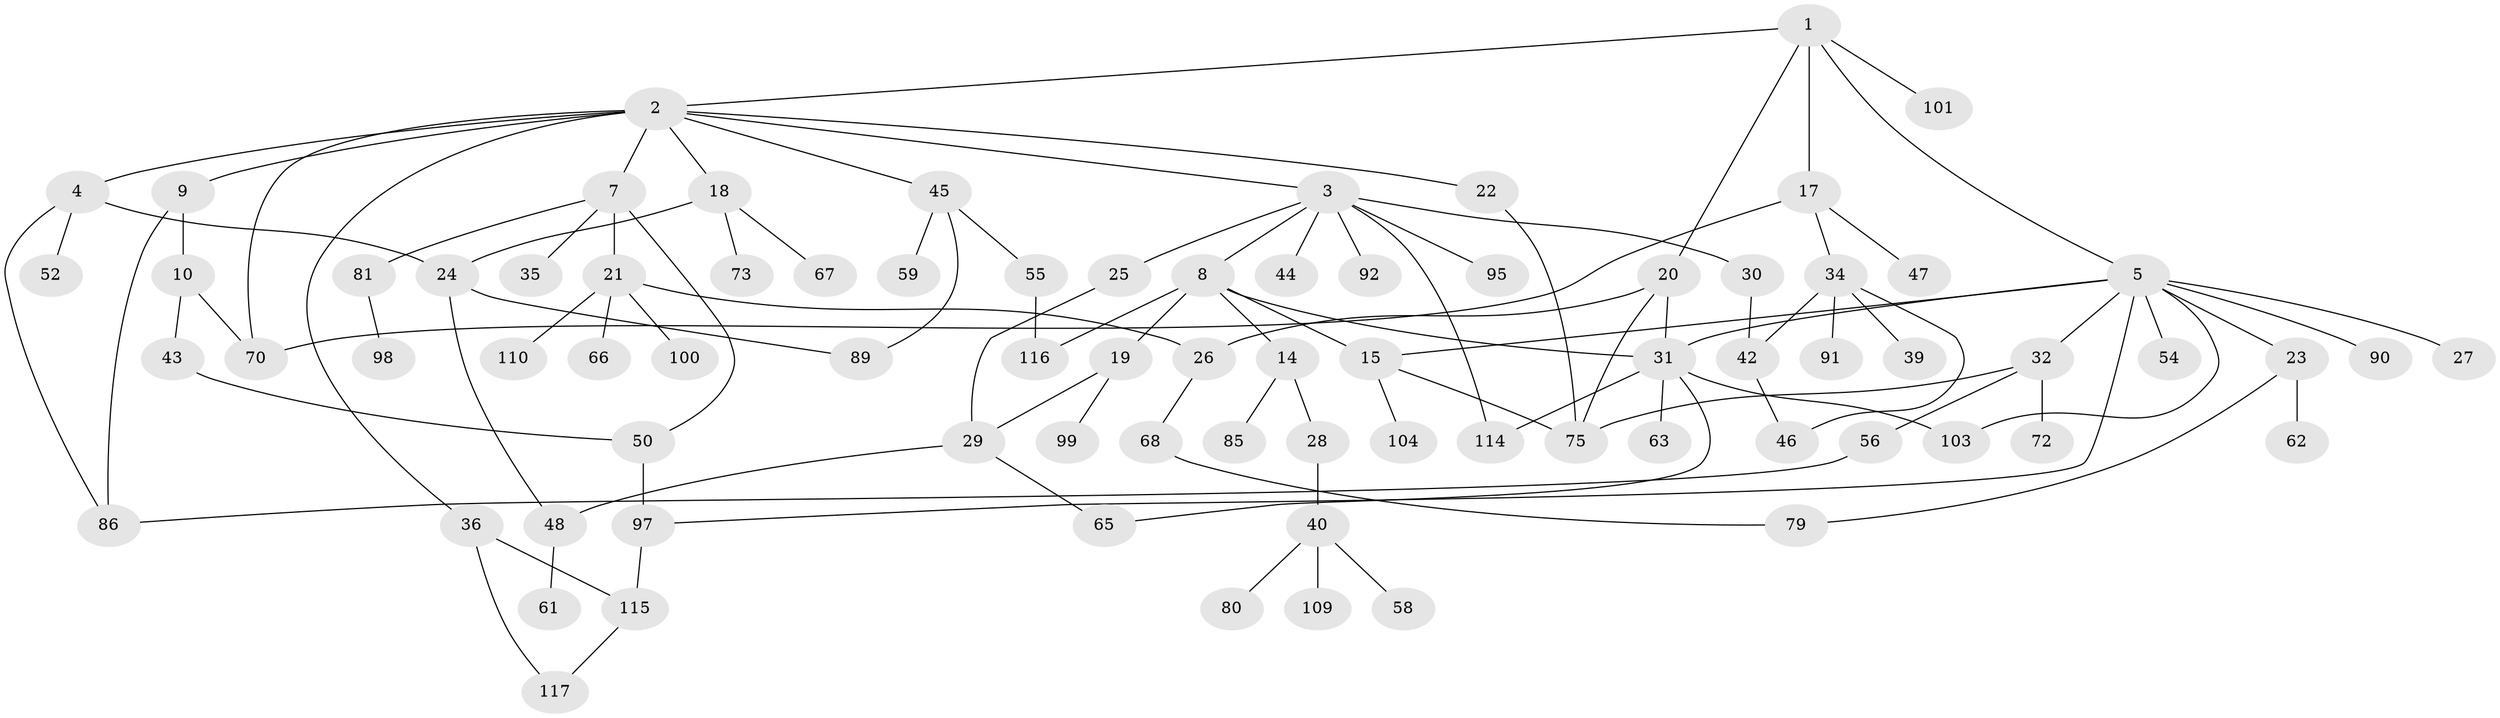 // original degree distribution, {5: 0.02564102564102564, 8: 0.008547008547008548, 7: 0.008547008547008548, 4: 0.1452991452991453, 9: 0.008547008547008548, 3: 0.17094017094017094, 2: 0.3418803418803419, 1: 0.28205128205128205, 6: 0.008547008547008548}
// Generated by graph-tools (version 1.1) at 2025/10/02/27/25 16:10:55]
// undirected, 80 vertices, 105 edges
graph export_dot {
graph [start="1"]
  node [color=gray90,style=filled];
  1 [super="+41"];
  2 [super="+6"];
  3 [super="+11"];
  4 [super="+64"];
  5 [super="+69"];
  7 [super="+13"];
  8 [super="+12"];
  9;
  10 [super="+16"];
  14;
  15 [super="+93"];
  17;
  18 [super="+33"];
  19 [super="+74"];
  20;
  21 [super="+60"];
  22;
  23 [super="+53"];
  24;
  25;
  26 [super="+38"];
  27;
  28;
  29 [super="+37"];
  30 [super="+83"];
  31 [super="+49"];
  32 [super="+106"];
  34 [super="+102"];
  35 [super="+112"];
  36 [super="+84"];
  39;
  40 [super="+57"];
  42;
  43 [super="+71"];
  44;
  45 [super="+51"];
  46 [super="+82"];
  47 [super="+78"];
  48 [super="+87"];
  50;
  52;
  54;
  55;
  56;
  58;
  59;
  61;
  62;
  63;
  65 [super="+77"];
  66 [super="+94"];
  67;
  68;
  70 [super="+88"];
  72;
  73;
  75 [super="+76"];
  79;
  80;
  81 [super="+113"];
  85 [super="+96"];
  86 [super="+105"];
  89 [super="+107"];
  90;
  91;
  92;
  95;
  97 [super="+108"];
  98;
  99;
  100;
  101;
  103;
  104;
  109;
  110 [super="+111"];
  114;
  115;
  116;
  117;
  1 -- 2;
  1 -- 5;
  1 -- 17;
  1 -- 20;
  1 -- 101;
  2 -- 3;
  2 -- 4;
  2 -- 9;
  2 -- 18;
  2 -- 22;
  2 -- 36;
  2 -- 45;
  2 -- 70;
  2 -- 7;
  3 -- 8;
  3 -- 25;
  3 -- 92;
  3 -- 95;
  3 -- 114;
  3 -- 44;
  3 -- 30;
  4 -- 24;
  4 -- 52;
  4 -- 86;
  5 -- 23;
  5 -- 27;
  5 -- 32;
  5 -- 54;
  5 -- 90;
  5 -- 103;
  5 -- 97;
  5 -- 15;
  5 -- 31;
  7 -- 35;
  7 -- 81;
  7 -- 50;
  7 -- 21 [weight=2];
  8 -- 14;
  8 -- 15;
  8 -- 19;
  8 -- 116;
  8 -- 31;
  9 -- 10;
  9 -- 86;
  10 -- 43;
  10 -- 70;
  14 -- 28;
  14 -- 85;
  15 -- 104;
  15 -- 75;
  17 -- 34;
  17 -- 47;
  17 -- 70;
  18 -- 24;
  18 -- 73;
  18 -- 67;
  19 -- 99;
  19 -- 29;
  20 -- 26;
  20 -- 31;
  20 -- 75;
  21 -- 66;
  21 -- 110;
  21 -- 26;
  21 -- 100;
  22 -- 75;
  23 -- 79;
  23 -- 62;
  24 -- 48;
  24 -- 89;
  25 -- 29;
  26 -- 68;
  28 -- 40;
  29 -- 48;
  29 -- 65;
  30 -- 42;
  31 -- 63;
  31 -- 65;
  31 -- 114;
  31 -- 103;
  32 -- 56;
  32 -- 72;
  32 -- 75;
  34 -- 39;
  34 -- 42;
  34 -- 91;
  34 -- 46;
  36 -- 115;
  36 -- 117;
  40 -- 58;
  40 -- 80;
  40 -- 109;
  42 -- 46;
  43 -- 50;
  45 -- 89;
  45 -- 59;
  45 -- 55;
  48 -- 61;
  50 -- 97;
  55 -- 116;
  56 -- 86;
  68 -- 79;
  81 -- 98;
  97 -- 115;
  115 -- 117;
}
